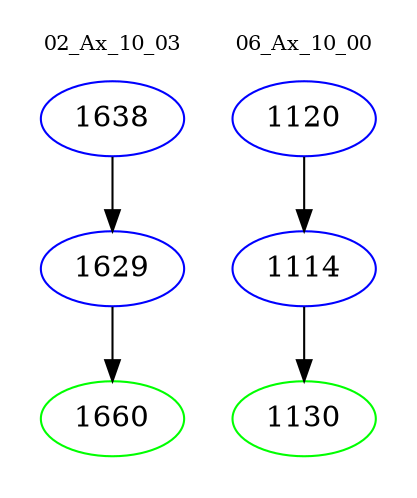 digraph{
subgraph cluster_0 {
color = white
label = "02_Ax_10_03";
fontsize=10;
T0_1638 [label="1638", color="blue"]
T0_1638 -> T0_1629 [color="black"]
T0_1629 [label="1629", color="blue"]
T0_1629 -> T0_1660 [color="black"]
T0_1660 [label="1660", color="green"]
}
subgraph cluster_1 {
color = white
label = "06_Ax_10_00";
fontsize=10;
T1_1120 [label="1120", color="blue"]
T1_1120 -> T1_1114 [color="black"]
T1_1114 [label="1114", color="blue"]
T1_1114 -> T1_1130 [color="black"]
T1_1130 [label="1130", color="green"]
}
}
